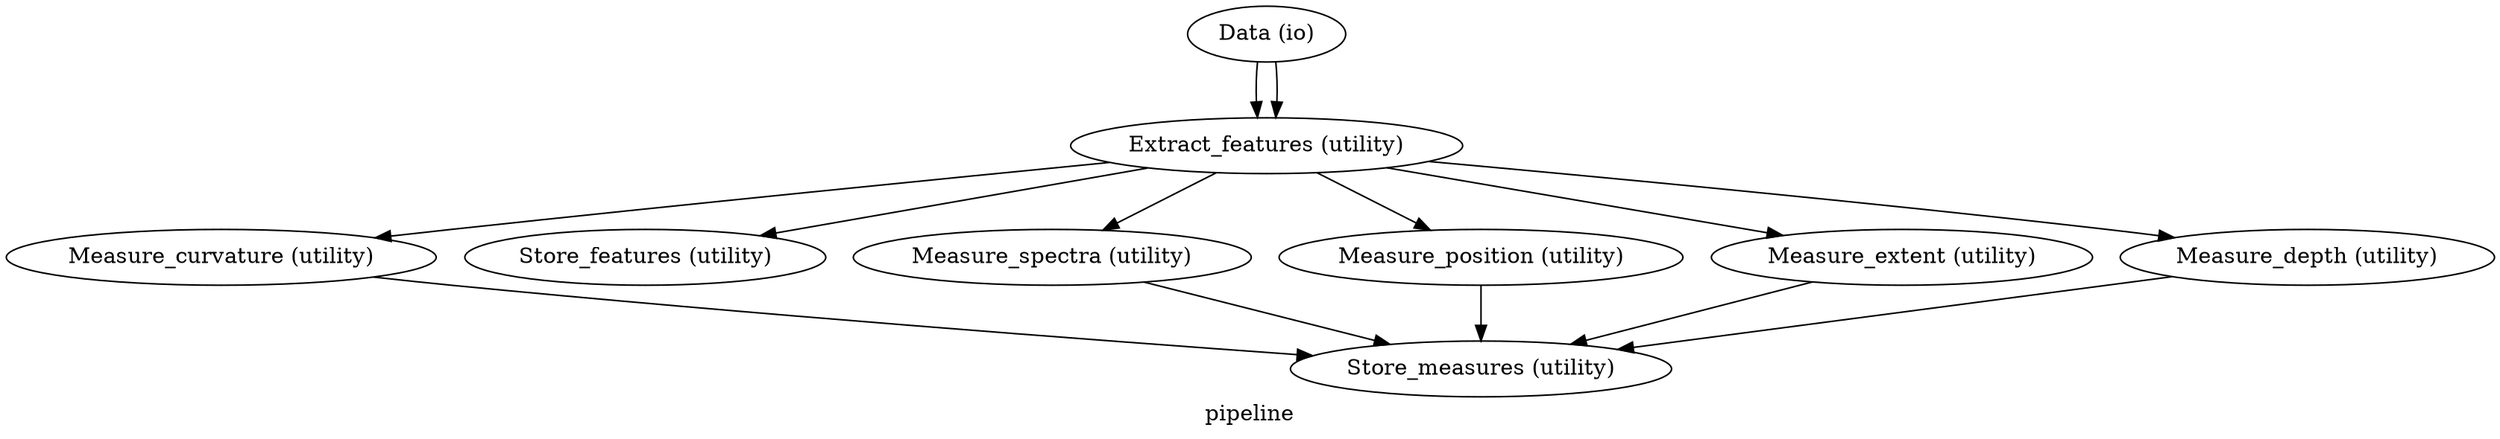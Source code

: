 digraph pipeline{
  label="pipeline";
  pipeline_Data[label="Data (io)"];
  pipeline_Extract_features[label="Extract_features (utility)"];
  pipeline_Measure_curvature[label="Measure_curvature (utility)"];
  pipeline_Store_features[label="Store_features (utility)"];
  pipeline_Measure_spectra[label="Measure_spectra (utility)"];
  pipeline_Measure_position[label="Measure_position (utility)"];
  pipeline_Measure_extent[label="Measure_extent (utility)"];
  pipeline_Measure_depth[label="Measure_depth (utility)"];
  pipeline_Store_measures[label="Store_measures (utility)"];
  pipeline_Data -> pipeline_Extract_features;
  pipeline_Data -> pipeline_Extract_features;
  pipeline_Extract_features -> pipeline_Measure_depth;
  pipeline_Extract_features -> pipeline_Measure_extent;
  pipeline_Extract_features -> pipeline_Measure_position;
  pipeline_Extract_features -> pipeline_Measure_spectra;
  pipeline_Extract_features -> pipeline_Measure_curvature;
  pipeline_Extract_features -> pipeline_Store_features;
  pipeline_Measure_curvature -> pipeline_Store_measures;
  pipeline_Measure_spectra -> pipeline_Store_measures;
  pipeline_Measure_position -> pipeline_Store_measures;
  pipeline_Measure_extent -> pipeline_Store_measures;
  pipeline_Measure_depth -> pipeline_Store_measures;
}